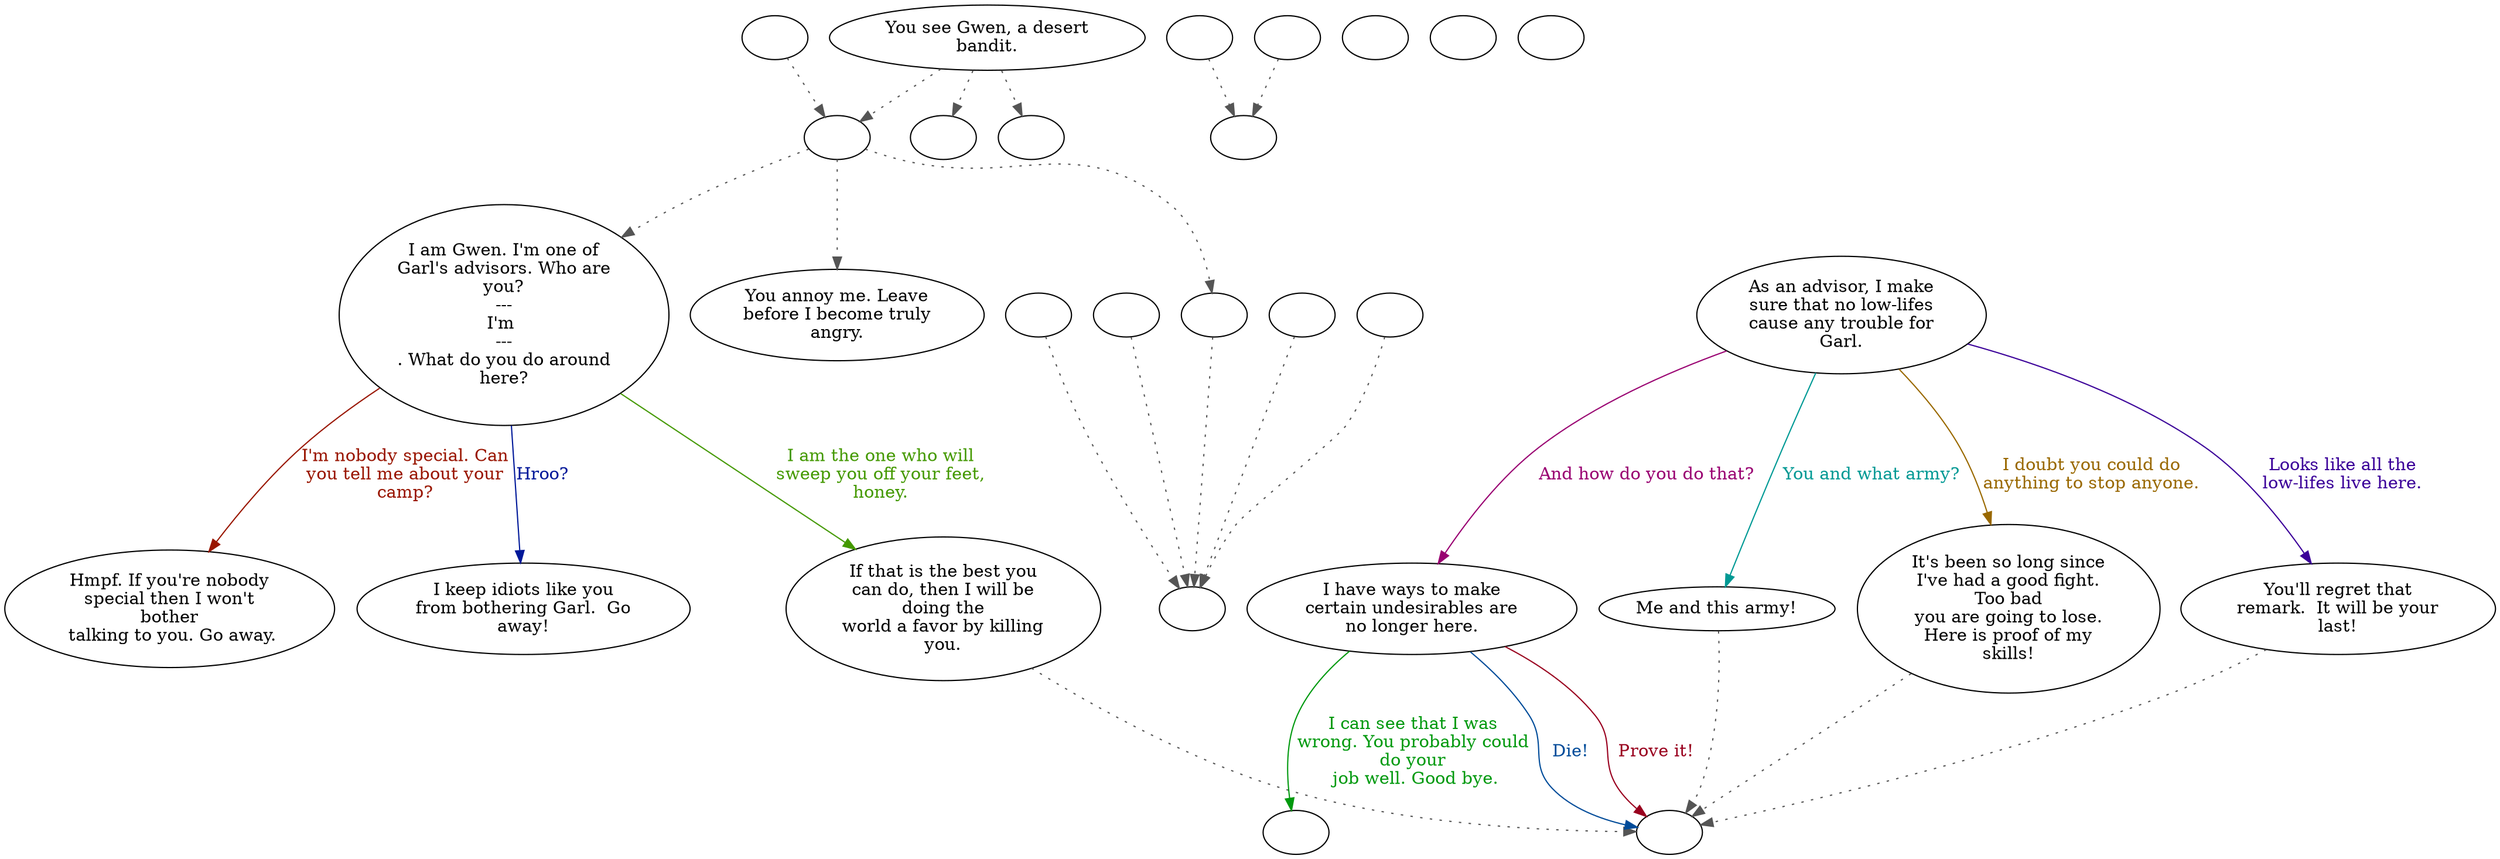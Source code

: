 digraph GWEN {
  "start" [style=filled       fillcolor="#FFFFFF"       color="#000000"]
  "start" -> "do_dialogue" [style=dotted color="#555555"]
  "start" -> "Critter_Action" [style=dotted color="#555555"]
  "start" -> "damage_p_proc" [style=dotted color="#555555"]
  "start" [label="You see Gwen, a desert\nbandit."]
  "do_dialogue" [style=filled       fillcolor="#FFFFFF"       color="#000000"]
  "do_dialogue" -> "get_reaction" [style=dotted color="#555555"]
  "do_dialogue" -> "gwen10" [style=dotted color="#555555"]
  "do_dialogue" -> "gwen00" [style=dotted color="#555555"]
  "do_dialogue" [label=""]
  "gwen00" [style=filled       fillcolor="#FFFFFF"       color="#000000"]
  "gwen00" [label="I am Gwen. I'm one of\nGarl's advisors. Who are\nyou?\n---\nI'm \n---\n. What do you do around\nhere?"]
  "gwen00" -> "gwen02" [label="I'm nobody special. Can\nyou tell me about your\ncamp?" color="#991500" fontcolor="#991500"]
  "gwen00" -> "gwen03" [label="Hroo?" color="#001899" fontcolor="#001899"]
  "gwen00" -> "gwen07" [label="I am the one who will\nsweep you off your feet,\nhoney." color="#449900" fontcolor="#449900"]
  "gwen01" [style=filled       fillcolor="#FFFFFF"       color="#000000"]
  "gwen01" [label="As an advisor, I make\nsure that no low-lifes\ncause any trouble for\nGarl."]
  "gwen01" -> "gwen04" [label="And how do you do that?" color="#990071" fontcolor="#990071"]
  "gwen01" -> "gwen08" [label="You and what army?" color="#009994" fontcolor="#009994"]
  "gwen01" -> "gwen05" [label="I doubt you could do\nanything to stop anyone." color="#996800" fontcolor="#996800"]
  "gwen01" -> "gwen06" [label="Looks like all the\nlow-lifes live here." color="#3B0099" fontcolor="#3B0099"]
  "gwen02" [style=filled       fillcolor="#FFFFFF"       color="#000000"]
  "gwen02" [label="Hmpf. If you're nobody\nspecial then I won't\nbother\n talking to you. Go away."]
  "gwen03" [style=filled       fillcolor="#FFFFFF"       color="#000000"]
  "gwen03" [label="I keep idiots like you\nfrom bothering Garl.  Go\naway!"]
  "gwen04" [style=filled       fillcolor="#FFFFFF"       color="#000000"]
  "gwen04" [label="I have ways to make\ncertain undesirables are\nno longer here."]
  "gwen04" -> "gwenend" [label="I can see that I was\nwrong. You probably could\ndo your\n job well. Good bye." color="#00990E" fontcolor="#00990E"]
  "gwen04" -> "combat" [label="Prove it!" color="#99001E" fontcolor="#99001E"]
  "gwen04" -> "combat" [label="Die!" color="#004B99" fontcolor="#004B99"]
  "gwen05" [style=filled       fillcolor="#FFFFFF"       color="#000000"]
  "gwen05" -> "combat" [style=dotted color="#555555"]
  "gwen05" [label="It's been so long since\nI've had a good fight.\nToo bad\nyou are going to lose.\nHere is proof of my\nskills!"]
  "gwen06" [style=filled       fillcolor="#FFFFFF"       color="#000000"]
  "gwen06" -> "combat" [style=dotted color="#555555"]
  "gwen06" [label="You'll regret that\nremark.  It will be your\nlast!"]
  "gwen07" [style=filled       fillcolor="#FFFFFF"       color="#000000"]
  "gwen07" -> "combat" [style=dotted color="#555555"]
  "gwen07" [label="If that is the best you\ncan do, then I will be\ndoing the\nworld a favor by killing\nyou."]
  "gwen08" [style=filled       fillcolor="#FFFFFF"       color="#000000"]
  "gwen08" -> "combat" [style=dotted color="#555555"]
  "gwen08" [label="Me and this army!"]
  "gwen10" [style=filled       fillcolor="#FFFFFF"       color="#000000"]
  "gwen10" [label="You annoy me. Leave\nbefore I become truly\nangry."]
  "gwenend" [style=filled       fillcolor="#FFFFFF"       color="#000000"]
  "gwenend" [label=""]
  "talk_p_proc" [style=filled       fillcolor="#FFFFFF"       color="#000000"]
  "talk_p_proc" -> "do_dialogue" [style=dotted color="#555555"]
  "talk_p_proc" [label=""]
  "combat" [style=filled       fillcolor="#FFFFFF"       color="#000000"]
  "combat" [label=""]
  "Critter_Action" [style=filled       fillcolor="#FFFFFF"       color="#000000"]
  "Critter_Action" [label=""]
  "damage_p_proc" [style=filled       fillcolor="#FFFFFF"       color="#000000"]
  "damage_p_proc" [label=""]
  "get_reaction" [style=filled       fillcolor="#FFFFFF"       color="#000000"]
  "get_reaction" -> "ReactToLevel" [style=dotted color="#555555"]
  "get_reaction" [label=""]
  "ReactToLevel" [style=filled       fillcolor="#FFFFFF"       color="#000000"]
  "ReactToLevel" [label=""]
  "LevelToReact" [style=filled       fillcolor="#FFFFFF"       color="#000000"]
  "LevelToReact" [label=""]
  "UpReact" [style=filled       fillcolor="#FFFFFF"       color="#000000"]
  "UpReact" -> "ReactToLevel" [style=dotted color="#555555"]
  "UpReact" [label=""]
  "DownReact" [style=filled       fillcolor="#FFFFFF"       color="#000000"]
  "DownReact" -> "ReactToLevel" [style=dotted color="#555555"]
  "DownReact" [label=""]
  "BottomReact" [style=filled       fillcolor="#FFFFFF"       color="#000000"]
  "BottomReact" [label=""]
  "TopReact" [style=filled       fillcolor="#FFFFFF"       color="#000000"]
  "TopReact" [label=""]
  "BigUpReact" [style=filled       fillcolor="#FFFFFF"       color="#000000"]
  "BigUpReact" -> "ReactToLevel" [style=dotted color="#555555"]
  "BigUpReact" [label=""]
  "BigDownReact" [style=filled       fillcolor="#FFFFFF"       color="#000000"]
  "BigDownReact" -> "ReactToLevel" [style=dotted color="#555555"]
  "BigDownReact" [label=""]
  "UpReactLevel" [style=filled       fillcolor="#FFFFFF"       color="#000000"]
  "UpReactLevel" -> "LevelToReact" [style=dotted color="#555555"]
  "UpReactLevel" [label=""]
  "DownReactLevel" [style=filled       fillcolor="#FFFFFF"       color="#000000"]
  "DownReactLevel" -> "LevelToReact" [style=dotted color="#555555"]
  "DownReactLevel" [label=""]
  "Goodbyes" [style=filled       fillcolor="#FFFFFF"       color="#000000"]
  "Goodbyes" [label=""]
}